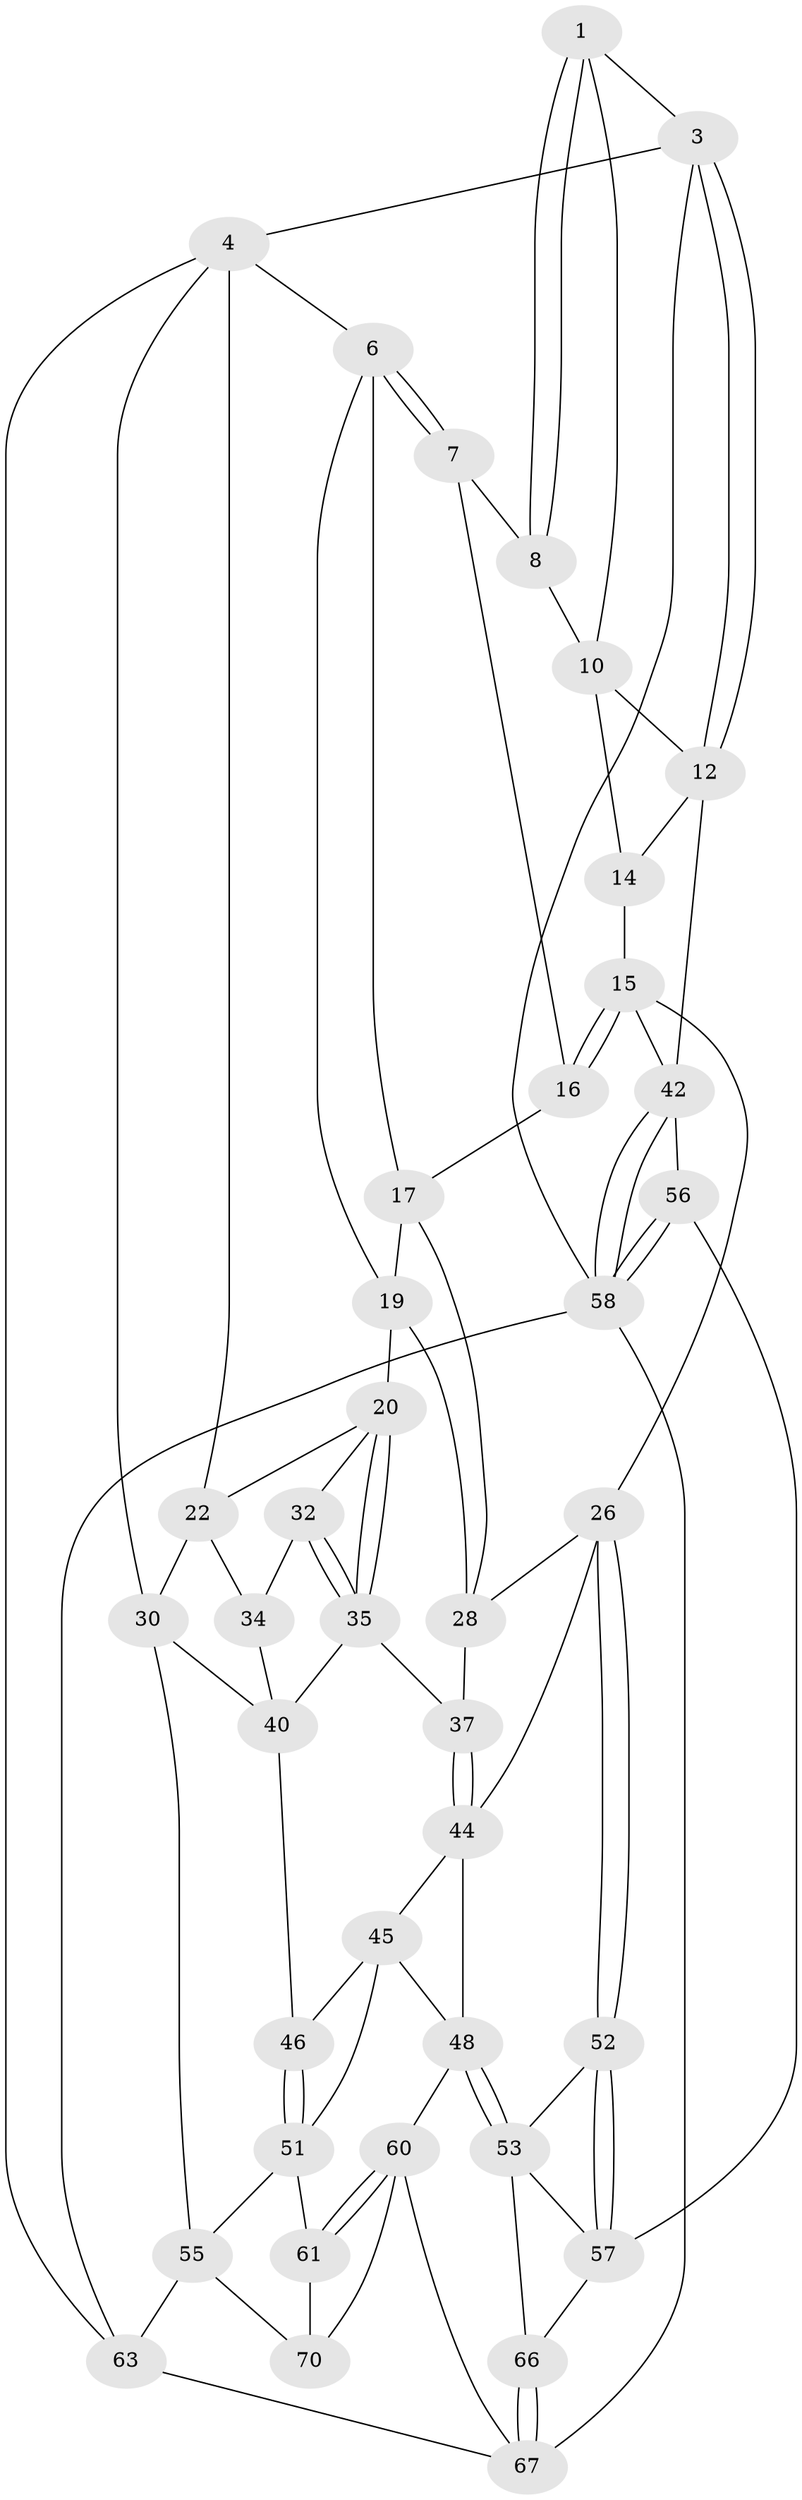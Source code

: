 // Generated by graph-tools (version 1.1) at 2025/24/03/03/25 07:24:32]
// undirected, 41 vertices, 91 edges
graph export_dot {
graph [start="1"]
  node [color=gray90,style=filled];
  1 [pos="+0.6965111438285349+0",super="+2"];
  3 [pos="+1+0"];
  4 [pos="+0+0",super="+5"];
  6 [pos="+0.3031441747124127+0",super="+18"];
  7 [pos="+0.5019200935979448+0",super="+9"];
  8 [pos="+0.6805619066770233+0.10362357334658527"];
  10 [pos="+0.855135761641208+0",super="+11"];
  12 [pos="+1+0.3442935771315798",super="+13"];
  14 [pos="+0.7926046651141726+0.21100992419629674"];
  15 [pos="+0.7311616166256806+0.24519561007460006",super="+25"];
  16 [pos="+0.6506203061015537+0.13685383163604106"];
  17 [pos="+0.5745388841670508+0.15922138153387666",super="+23"];
  19 [pos="+0.4275934353612134+0.22056076237481867",super="+24"];
  20 [pos="+0.3809987436255623+0.25606090278804094",super="+21"];
  22 [pos="+0.19683147617019398+0.07753802510743514",super="+29"];
  26 [pos="+0.6738739630281401+0.41804731312342847",super="+27"];
  28 [pos="+0.6320322092715968+0.3877477989736956",super="+36"];
  30 [pos="+0.1539772886994997+0.428980754632425",super="+31"];
  32 [pos="+0.3001602479640818+0.2797690564003531",super="+33"];
  34 [pos="+0.20923077064213505+0.24940781660385292",super="+39"];
  35 [pos="+0.38319572046076766+0.3511539482947377",super="+38"];
  37 [pos="+0.3895009451671308+0.3631107198776108"];
  40 [pos="+0.2761279282426164+0.3520993789543533",super="+41"];
  42 [pos="+1+0.3661120468111608",super="+43"];
  44 [pos="+0.4112624084487825+0.4457314269305195",super="+47"];
  45 [pos="+0.39209181041107205+0.4580823971353163",super="+50"];
  46 [pos="+0.20341822265099588+0.45894873203422365"];
  48 [pos="+0.507049891338278+0.7094389621721917",super="+49"];
  51 [pos="+0.2842487387619777+0.6230390741520223",super="+54"];
  52 [pos="+0.6660527860965947+0.5736137721103861"];
  53 [pos="+0.612361872151663+0.6387807122710898",super="+65"];
  55 [pos="+0+0.5200608595048002",super="+62"];
  56 [pos="+0.8536254787534358+0.6600410826449329"];
  57 [pos="+0.8460365590984725+0.6604822415139612",super="+64"];
  58 [pos="+1+1",super="+59"];
  60 [pos="+0.47962189425015994+0.8993450289056659",super="+69"];
  61 [pos="+0.22398162099412552+0.7070070661933463"];
  63 [pos="+0+1"];
  66 [pos="+0.7319589474781449+0.9061164220950708"];
  67 [pos="+0.7103649840350398+1",super="+68"];
  70 [pos="+0.137669020146951+0.8011840825354893"];
  1 -- 8;
  1 -- 8;
  1 -- 10;
  1 -- 3;
  3 -- 4;
  3 -- 12;
  3 -- 12;
  3 -- 58;
  4 -- 63;
  4 -- 6;
  4 -- 22;
  4 -- 30;
  6 -- 7;
  6 -- 7;
  6 -- 17;
  6 -- 19;
  7 -- 8;
  7 -- 16;
  8 -- 10;
  10 -- 12;
  10 -- 14;
  12 -- 42;
  12 -- 14;
  14 -- 15;
  15 -- 16;
  15 -- 16;
  15 -- 26;
  15 -- 42;
  16 -- 17;
  17 -- 19;
  17 -- 28;
  19 -- 20;
  19 -- 28;
  20 -- 35;
  20 -- 35;
  20 -- 32;
  20 -- 22;
  22 -- 34;
  22 -- 30;
  26 -- 52;
  26 -- 52;
  26 -- 28;
  26 -- 44;
  28 -- 37;
  30 -- 40;
  30 -- 55;
  32 -- 35;
  32 -- 35;
  32 -- 34 [weight=2];
  34 -- 40;
  35 -- 40;
  35 -- 37;
  37 -- 44;
  37 -- 44;
  40 -- 46;
  42 -- 58;
  42 -- 58;
  42 -- 56;
  44 -- 45;
  44 -- 48;
  45 -- 46;
  45 -- 51;
  45 -- 48;
  46 -- 51;
  46 -- 51;
  48 -- 53;
  48 -- 53;
  48 -- 60;
  51 -- 61;
  51 -- 55;
  52 -- 53;
  52 -- 57;
  52 -- 57;
  53 -- 66;
  53 -- 57;
  55 -- 63;
  55 -- 70;
  56 -- 57;
  56 -- 58;
  56 -- 58;
  57 -- 66;
  58 -- 67;
  58 -- 63;
  60 -- 61;
  60 -- 61;
  60 -- 70;
  60 -- 67;
  61 -- 70;
  63 -- 67;
  66 -- 67;
  66 -- 67;
}
